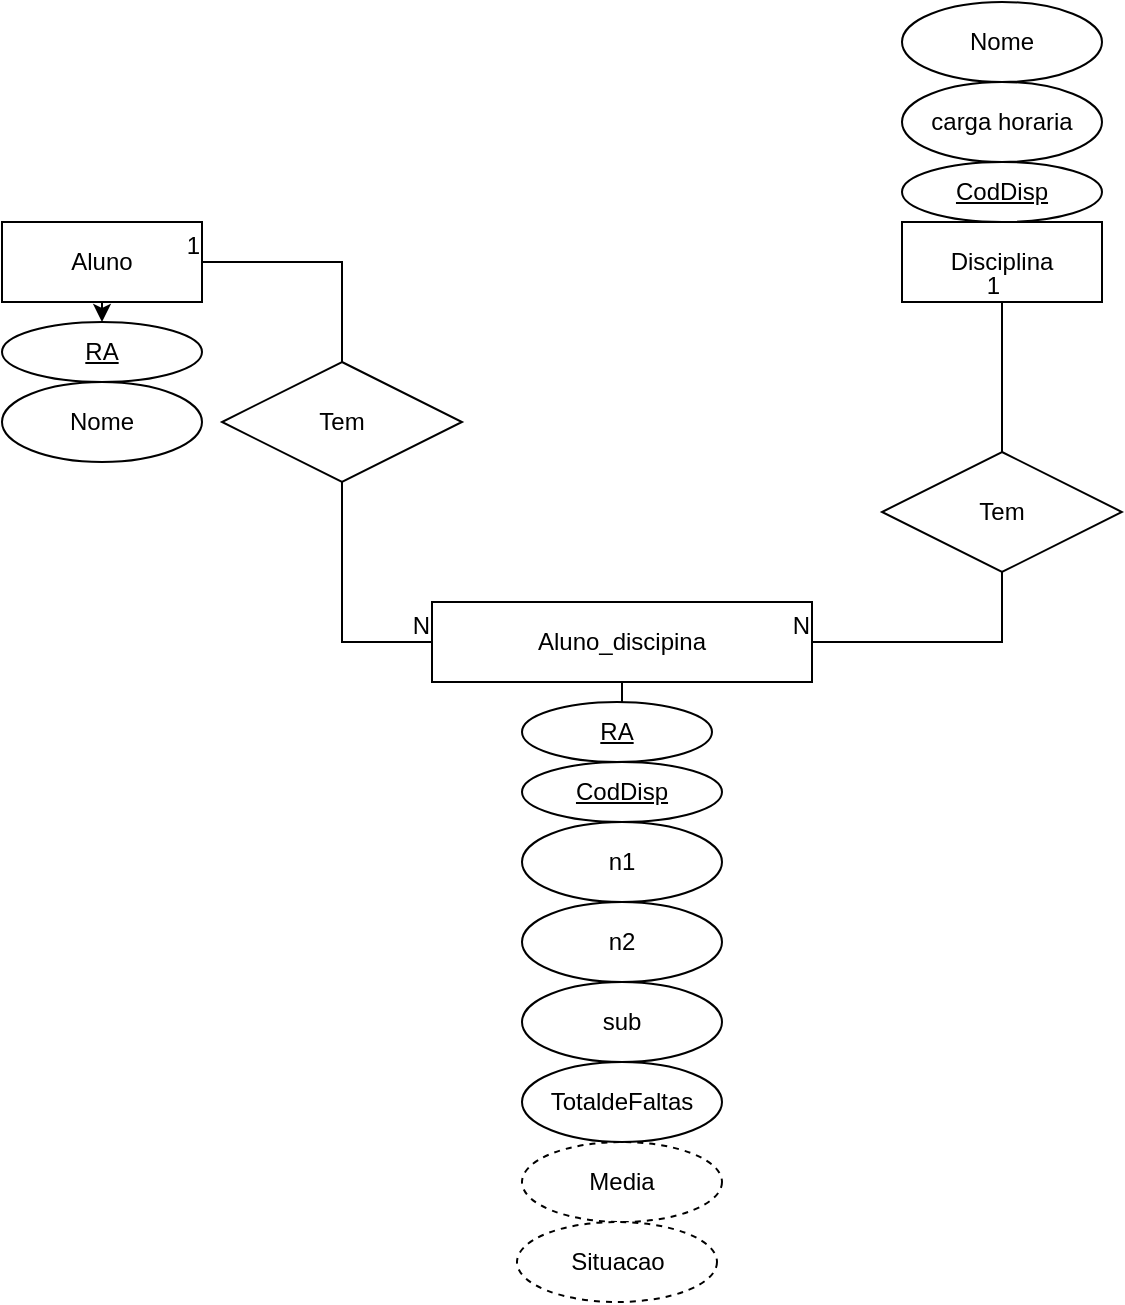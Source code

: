 <mxfile version="24.4.4" type="github">
  <diagram name="Página-1" id="_cBQGPSDmj4nhemE45X3">
    <mxGraphModel dx="1393" dy="766" grid="1" gridSize="10" guides="1" tooltips="1" connect="1" arrows="1" fold="1" page="1" pageScale="1" pageWidth="827" pageHeight="1169" math="0" shadow="0">
      <root>
        <mxCell id="0" />
        <mxCell id="1" parent="0" />
        <mxCell id="6DzgMqljPBY0_G3z6sP4-79" style="edgeStyle=orthogonalEdgeStyle;rounded=0;orthogonalLoop=1;jettySize=auto;html=1;exitX=0.5;exitY=1;exitDx=0;exitDy=0;entryX=0.5;entryY=0;entryDx=0;entryDy=0;" edge="1" parent="1" source="6DzgMqljPBY0_G3z6sP4-1" target="6DzgMqljPBY0_G3z6sP4-78">
          <mxGeometry relative="1" as="geometry" />
        </mxCell>
        <mxCell id="6DzgMqljPBY0_G3z6sP4-1" value="Aluno" style="whiteSpace=wrap;html=1;align=center;" vertex="1" parent="1">
          <mxGeometry x="70" y="440" width="100" height="40" as="geometry" />
        </mxCell>
        <mxCell id="6DzgMqljPBY0_G3z6sP4-77" style="edgeStyle=orthogonalEdgeStyle;rounded=0;orthogonalLoop=1;jettySize=auto;html=1;entryX=0.5;entryY=0;entryDx=0;entryDy=0;" edge="1" parent="1" source="6DzgMqljPBY0_G3z6sP4-2" target="6DzgMqljPBY0_G3z6sP4-75">
          <mxGeometry relative="1" as="geometry" />
        </mxCell>
        <mxCell id="6DzgMqljPBY0_G3z6sP4-2" value="Aluno_discipina" style="whiteSpace=wrap;html=1;align=center;" vertex="1" parent="1">
          <mxGeometry x="285" y="630" width="190" height="40" as="geometry" />
        </mxCell>
        <mxCell id="6DzgMqljPBY0_G3z6sP4-3" value="Disciplina" style="whiteSpace=wrap;html=1;align=center;" vertex="1" parent="1">
          <mxGeometry x="520" y="440" width="100" height="40" as="geometry" />
        </mxCell>
        <mxCell id="6DzgMqljPBY0_G3z6sP4-66" value="n1&lt;span style=&quot;color: rgba(0, 0, 0, 0); font-family: monospace; font-size: 0px; text-align: start; text-wrap: nowrap;&quot;&gt;%3CmxGraphModel%3E%3Croot%3E%3CmxCell%20id%3D%220%22%2F%3E%3CmxCell%20id%3D%221%22%20parent%3D%220%22%2F%3E%3CmxCell%20id%3D%222%22%20value%3D%22%22%20style%3D%22endArrow%3Dnone%3Bhtml%3D1%3Brounded%3D0%3BentryX%3D0%3BentryY%3D0.5%3BentryDx%3D0%3BentryDy%3D0%3BexitX%3D0.95%3BexitY%3D0.533%3BexitDx%3D0%3BexitDy%3D0%3BexitPerimeter%3D0%3B%22%20edge%3D%221%22%20parent%3D%221%22%3E%3CmxGeometry%20relative%3D%221%22%20as%3D%22geometry%22%3E%3CmxPoint%20x%3D%22464%22%20y%3D%22462%22%20as%3D%22sourcePoint%22%2F%3E%3CmxPoint%20x%3D%22520%22%20y%3D%22460%22%20as%3D%22targetPoint%22%2F%3E%3C%2FmxGeometry%3E%3C%2FmxCell%3E%3CmxCell%20id%3D%223%22%20value%3D%22N%22%20style%3D%22resizable%3D0%3Bhtml%3D1%3BwhiteSpace%3Dwrap%3Balign%3Dright%3BverticalAlign%3Dbottom%3B%22%20connectable%3D%220%22%20vertex%3D%221%22%20parent%3D%222%22%3E%3CmxGeometry%20x%3D%221%22%20relative%3D%221%22%20as%3D%22geometry%22%2F%3E%3C%2FmxCell%3E%3C%2Froot%3E%3C%2FmxGraphModel%3E&lt;/span&gt;&lt;span style=&quot;color: rgba(0, 0, 0, 0); font-family: monospace; font-size: 0px; text-align: start; text-wrap: nowrap;&quot;&gt;%3CmxGraphModel%3E%3Croot%3E%3CmxCell%20id%3D%220%22%2F%3E%3CmxCell%20id%3D%221%22%20parent%3D%220%22%2F%3E%3CmxCell%20id%3D%222%22%20value%3D%22%22%20style%3D%22endArrow%3Dnone%3Bhtml%3D1%3Brounded%3D0%3BentryX%3D0%3BentryY%3D0.5%3BentryDx%3D0%3BentryDy%3D0%3BexitX%3D0.95%3BexitY%3D0.533%3BexitDx%3D0%3BexitDy%3D0%3BexitPerimeter%3D0%3B%22%20edge%3D%221%22%20parent%3D%221%22%3E%3CmxGeometry%20relative%3D%221%22%20as%3D%22geometry%22%3E%3CmxPoint%20x%3D%22464%22%20y%3D%22462%22%20as%3D%22sourcePoint%22%2F%3E%3CmxPoint%20x%3D%22520%22%20y%3D%22460%22%20as%3D%22targetPoint%22%2F%3E%3C%2FmxGeometry%3E%3C%2FmxCell%3E%3CmxCell%20id%3D%223%22%20value%3D%22N%22%20style%3D%22resizable%3D0%3Bhtml%3D1%3BwhiteSpace%3Dwrap%3Balign%3Dright%3BverticalAlign%3Dbottom%3B%22%20connectable%3D%220%22%20vertex%3D%221%22%20parent%3D%222%22%3E%3CmxGeometry%20x%3D%221%22%20relative%3D%221%22%20as%3D%22geometry%22%2F%3E%3C%2FmxCell%3E%3C%2Froot%3E%3C%2FmxGraphModel%3E&lt;/span&gt;" style="ellipse;whiteSpace=wrap;html=1;align=center;" vertex="1" parent="1">
          <mxGeometry x="330" y="740" width="100" height="40" as="geometry" />
        </mxCell>
        <mxCell id="6DzgMqljPBY0_G3z6sP4-67" value="n2" style="ellipse;whiteSpace=wrap;html=1;align=center;" vertex="1" parent="1">
          <mxGeometry x="330" y="780" width="100" height="40" as="geometry" />
        </mxCell>
        <mxCell id="6DzgMqljPBY0_G3z6sP4-68" value="sub" style="ellipse;whiteSpace=wrap;html=1;align=center;" vertex="1" parent="1">
          <mxGeometry x="330" y="820" width="100" height="40" as="geometry" />
        </mxCell>
        <mxCell id="6DzgMqljPBY0_G3z6sP4-75" value="RA" style="ellipse;whiteSpace=wrap;html=1;align=center;fontStyle=4;" vertex="1" parent="1">
          <mxGeometry x="330" y="680" width="95" height="30" as="geometry" />
        </mxCell>
        <mxCell id="6DzgMqljPBY0_G3z6sP4-76" value="CodDisp" style="ellipse;whiteSpace=wrap;html=1;align=center;fontStyle=4;" vertex="1" parent="1">
          <mxGeometry x="330" y="710" width="100" height="30" as="geometry" />
        </mxCell>
        <mxCell id="6DzgMqljPBY0_G3z6sP4-78" value="RA" style="ellipse;whiteSpace=wrap;html=1;align=center;fontStyle=4;" vertex="1" parent="1">
          <mxGeometry x="70" y="490" width="100" height="30" as="geometry" />
        </mxCell>
        <mxCell id="6DzgMqljPBY0_G3z6sP4-86" value="Media" style="ellipse;whiteSpace=wrap;html=1;align=center;dashed=1;" vertex="1" parent="1">
          <mxGeometry x="330" y="900" width="100" height="40" as="geometry" />
        </mxCell>
        <mxCell id="6DzgMqljPBY0_G3z6sP4-87" value="TotaldeFaltas" style="ellipse;whiteSpace=wrap;html=1;align=center;" vertex="1" parent="1">
          <mxGeometry x="330" y="860" width="100" height="40" as="geometry" />
        </mxCell>
        <mxCell id="6DzgMqljPBY0_G3z6sP4-91" value="Tem" style="shape=rhombus;perimeter=rhombusPerimeter;whiteSpace=wrap;html=1;align=center;" vertex="1" parent="1">
          <mxGeometry x="180" y="510" width="120" height="60" as="geometry" />
        </mxCell>
        <mxCell id="6DzgMqljPBY0_G3z6sP4-93" value="" style="endArrow=none;html=1;rounded=0;entryX=0;entryY=0.5;entryDx=0;entryDy=0;exitX=0.5;exitY=1;exitDx=0;exitDy=0;" edge="1" parent="1" source="6DzgMqljPBY0_G3z6sP4-91" target="6DzgMqljPBY0_G3z6sP4-2">
          <mxGeometry relative="1" as="geometry">
            <mxPoint x="430" y="570" as="sourcePoint" />
            <mxPoint x="590" y="570" as="targetPoint" />
            <Array as="points">
              <mxPoint x="240" y="650" />
            </Array>
          </mxGeometry>
        </mxCell>
        <mxCell id="6DzgMqljPBY0_G3z6sP4-94" value="N" style="resizable=0;html=1;whiteSpace=wrap;align=right;verticalAlign=bottom;" connectable="0" vertex="1" parent="6DzgMqljPBY0_G3z6sP4-93">
          <mxGeometry x="1" relative="1" as="geometry" />
        </mxCell>
        <mxCell id="6DzgMqljPBY0_G3z6sP4-95" value="" style="endArrow=none;html=1;rounded=0;exitX=0.5;exitY=0;exitDx=0;exitDy=0;entryX=1;entryY=0.5;entryDx=0;entryDy=0;" edge="1" parent="1" source="6DzgMqljPBY0_G3z6sP4-91" target="6DzgMqljPBY0_G3z6sP4-1">
          <mxGeometry relative="1" as="geometry">
            <mxPoint x="400" y="470" as="sourcePoint" />
            <mxPoint x="330" y="470" as="targetPoint" />
            <Array as="points">
              <mxPoint x="240" y="460" />
            </Array>
          </mxGeometry>
        </mxCell>
        <mxCell id="6DzgMqljPBY0_G3z6sP4-96" value="1" style="resizable=0;html=1;whiteSpace=wrap;align=right;verticalAlign=bottom;" connectable="0" vertex="1" parent="6DzgMqljPBY0_G3z6sP4-95">
          <mxGeometry x="1" relative="1" as="geometry" />
        </mxCell>
        <mxCell id="6DzgMqljPBY0_G3z6sP4-97" value="Tem" style="shape=rhombus;perimeter=rhombusPerimeter;whiteSpace=wrap;html=1;align=center;" vertex="1" parent="1">
          <mxGeometry x="510" y="555" width="120" height="60" as="geometry" />
        </mxCell>
        <mxCell id="6DzgMqljPBY0_G3z6sP4-98" value="" style="endArrow=none;html=1;rounded=0;entryX=1;entryY=0.5;entryDx=0;entryDy=0;exitX=0.5;exitY=1;exitDx=0;exitDy=0;" edge="1" parent="1" source="6DzgMqljPBY0_G3z6sP4-97" target="6DzgMqljPBY0_G3z6sP4-2">
          <mxGeometry relative="1" as="geometry">
            <mxPoint x="585" y="615" as="sourcePoint" />
            <mxPoint x="630" y="695" as="targetPoint" />
            <Array as="points">
              <mxPoint x="570" y="650" />
            </Array>
          </mxGeometry>
        </mxCell>
        <mxCell id="6DzgMqljPBY0_G3z6sP4-99" value="N" style="resizable=0;html=1;whiteSpace=wrap;align=right;verticalAlign=bottom;" connectable="0" vertex="1" parent="6DzgMqljPBY0_G3z6sP4-98">
          <mxGeometry x="1" relative="1" as="geometry" />
        </mxCell>
        <mxCell id="6DzgMqljPBY0_G3z6sP4-102" value="" style="endArrow=none;html=1;rounded=0;exitX=0.5;exitY=0;exitDx=0;exitDy=0;entryX=0.5;entryY=1;entryDx=0;entryDy=0;" edge="1" parent="1" source="6DzgMqljPBY0_G3z6sP4-97" target="6DzgMqljPBY0_G3z6sP4-3">
          <mxGeometry relative="1" as="geometry">
            <mxPoint x="700" y="510" as="sourcePoint" />
            <mxPoint x="630" y="510" as="targetPoint" />
          </mxGeometry>
        </mxCell>
        <mxCell id="6DzgMqljPBY0_G3z6sP4-103" value="1" style="resizable=0;html=1;whiteSpace=wrap;align=right;verticalAlign=bottom;" connectable="0" vertex="1" parent="6DzgMqljPBY0_G3z6sP4-102">
          <mxGeometry x="1" relative="1" as="geometry" />
        </mxCell>
        <mxCell id="6DzgMqljPBY0_G3z6sP4-104" value="CodDisp" style="ellipse;whiteSpace=wrap;html=1;align=center;fontStyle=4;" vertex="1" parent="1">
          <mxGeometry x="520" y="410" width="100" height="30" as="geometry" />
        </mxCell>
        <mxCell id="6DzgMqljPBY0_G3z6sP4-105" value="Situacao" style="ellipse;whiteSpace=wrap;html=1;align=center;dashed=1;" vertex="1" parent="1">
          <mxGeometry x="327.5" y="940" width="100" height="40" as="geometry" />
        </mxCell>
        <mxCell id="6DzgMqljPBY0_G3z6sP4-106" value="carga horaria" style="ellipse;whiteSpace=wrap;html=1;align=center;" vertex="1" parent="1">
          <mxGeometry x="520" y="370" width="100" height="40" as="geometry" />
        </mxCell>
        <mxCell id="6DzgMqljPBY0_G3z6sP4-109" value="Nome" style="ellipse;whiteSpace=wrap;html=1;align=center;" vertex="1" parent="1">
          <mxGeometry x="520" y="330" width="100" height="40" as="geometry" />
        </mxCell>
        <mxCell id="6DzgMqljPBY0_G3z6sP4-110" value="Nome" style="ellipse;whiteSpace=wrap;html=1;align=center;" vertex="1" parent="1">
          <mxGeometry x="70" y="520" width="100" height="40" as="geometry" />
        </mxCell>
      </root>
    </mxGraphModel>
  </diagram>
</mxfile>
